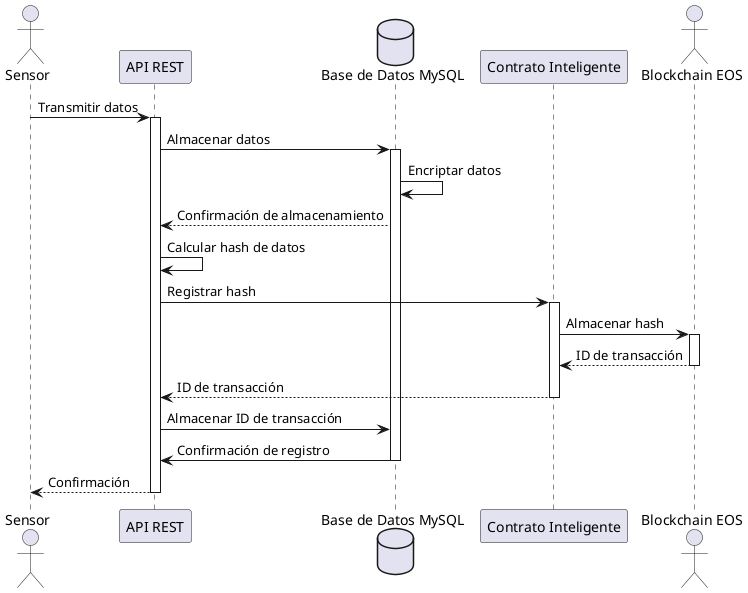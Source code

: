 @startuml
actor Sensor
participant "API REST" as API
database "Base de Datos MySQL" as DB
participant "Contrato Inteligente" as Contract
actor "Blockchain EOS" as Blockchain

Sensor -> API: Transmitir datos
activate API

API -> DB: Almacenar datos
activate DB
DB -> DB: Encriptar datos
DB --> API: Confirmación de almacenamiento

API -> API: Calcular hash de datos

API -> Contract: Registrar hash
activate Contract
Contract -> Blockchain: Almacenar hash
activate Blockchain
Blockchain --> Contract: ID de transacción
deactivate Blockchain
Contract --> API: ID de transacción
deactivate Contract
API -> DB: Almacenar ID de transacción
DB -> API: Confirmación de registro
deactivate DB

API --> Sensor: Confirmación
deactivate API
@enduml
